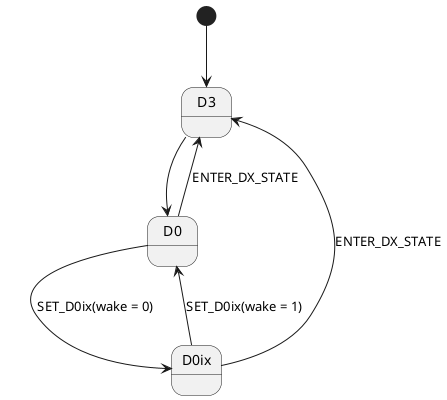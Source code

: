 @startuml

[*] --> D3
D3 --> D0
D0 --> D0ix: SET_D0ix(wake = 0)
D0ix --> D0: SET_D0ix(wake = 1)
D0ix --> D3: ENTER_DX_STATE
D0 --> D3: ENTER_DX_STATE

@enduml
